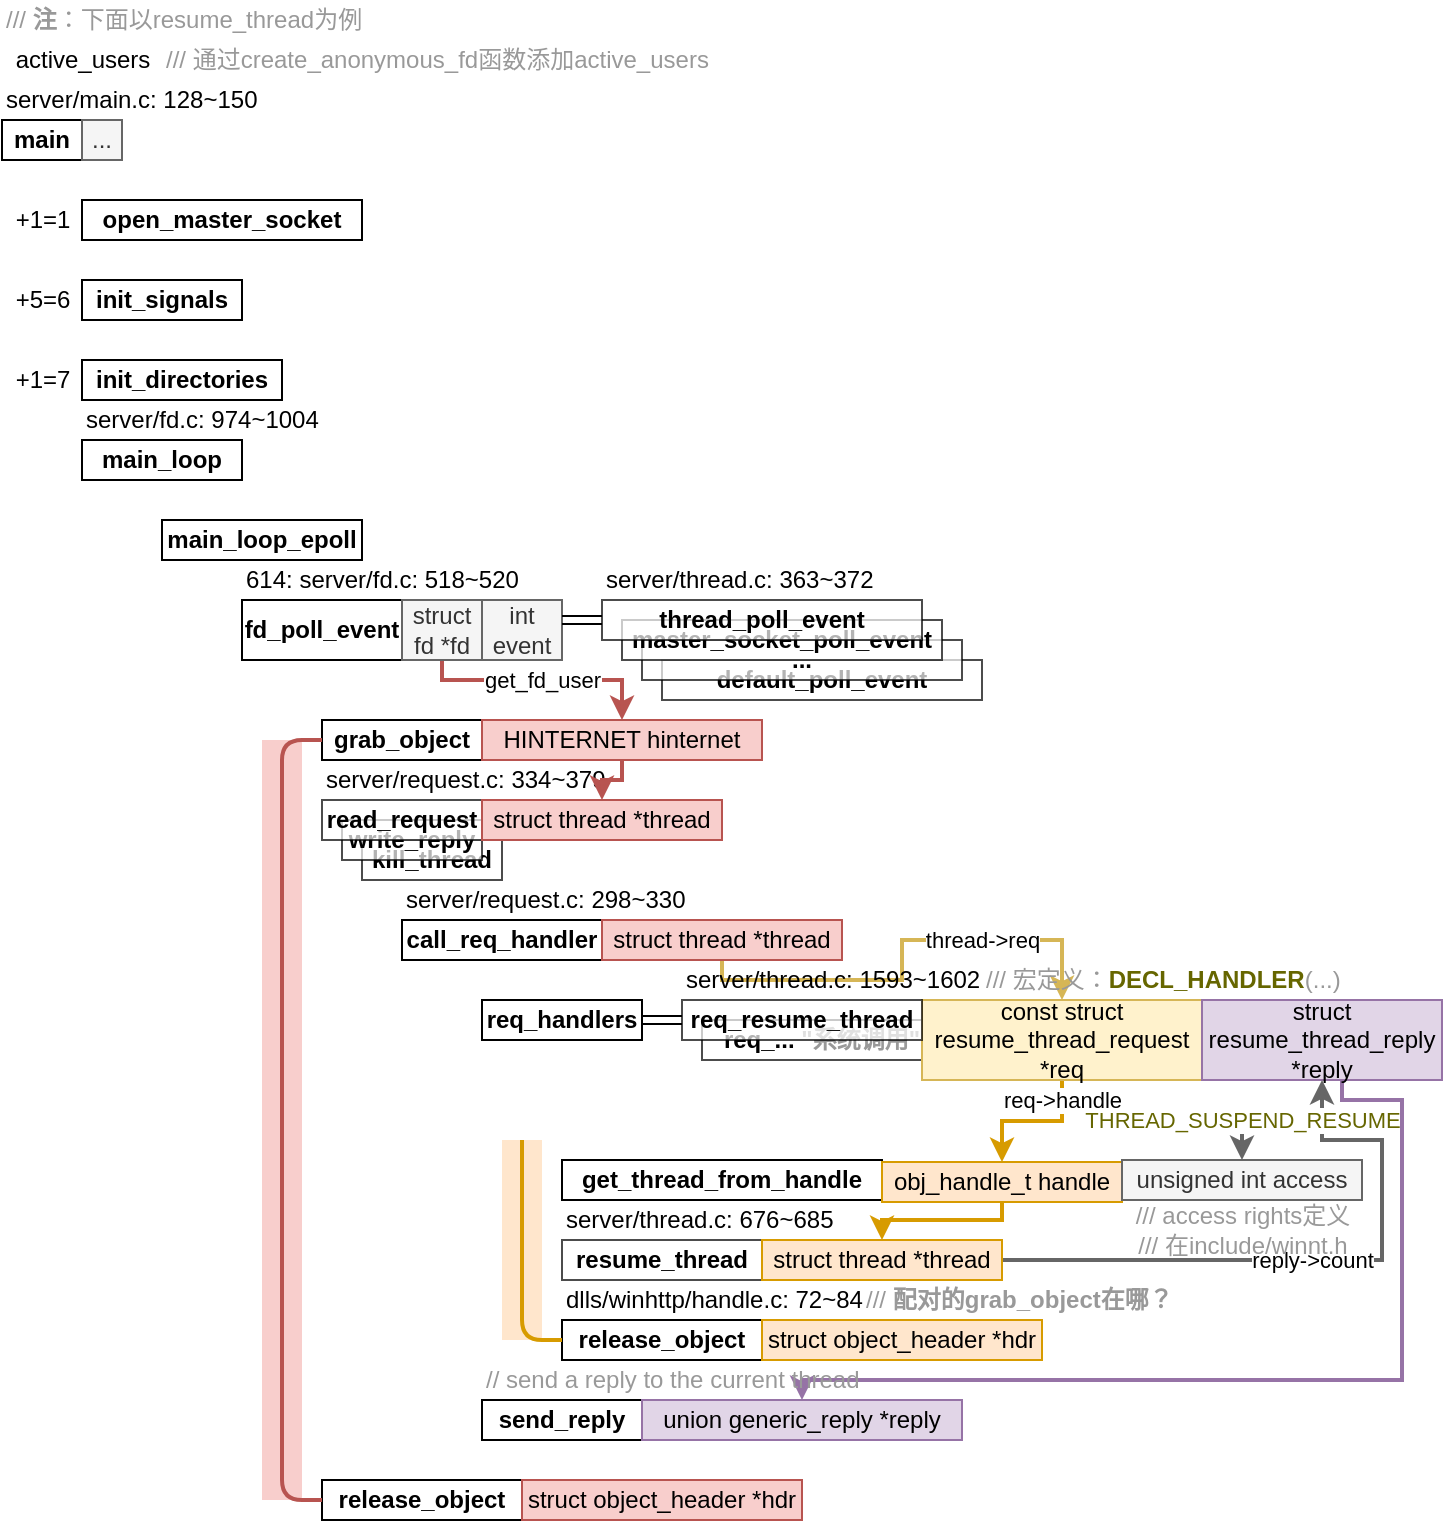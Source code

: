<mxfile compressed="false" version="13.3.9" type="device">
  <diagram id="fkVnVn1xPyHw2MavtRm3" name="Page-1">
    <mxGraphModel dx="1038" dy="636" grid="1" gridSize="10" guides="0" tooltips="1" connect="1" arrows="1" fold="1" page="1" pageScale="1" pageWidth="850" pageHeight="1100" math="0" shadow="0">
      <root>
        <mxCell id="0" />
        <mxCell id="1" parent="0" />
        <mxCell id="xN480OdZXHnMluRGSWJL-20" value="" style="rounded=0;whiteSpace=wrap;html=1;fillColor=#ffe6cc;strokeColor=none;" parent="1" vertex="1">
          <mxGeometry x="330" y="590" width="20" height="100" as="geometry" />
        </mxCell>
        <mxCell id="xN480OdZXHnMluRGSWJL-18" value="" style="rounded=0;whiteSpace=wrap;html=1;fillColor=#f8cecc;strokeColor=none;" parent="1" vertex="1">
          <mxGeometry x="210" y="390" width="20" height="380" as="geometry" />
        </mxCell>
        <mxCell id="Y8zdKUiwmG3KamVyQCTR-42" value="&lt;b&gt;req_... &lt;font color=&quot;#999999&quot;&gt;&quot;系统调用&quot;&lt;/font&gt;&lt;/b&gt;" style="rounded=0;whiteSpace=wrap;html=1;opacity=70;" parent="1" vertex="1">
          <mxGeometry x="430" y="530" width="120" height="20" as="geometry" />
        </mxCell>
        <mxCell id="Y8zdKUiwmG3KamVyQCTR-31" value="&lt;b&gt;kill_thread&lt;/b&gt;" style="rounded=0;whiteSpace=wrap;html=1;opacity=70;" parent="1" vertex="1">
          <mxGeometry x="260" y="440" width="70" height="20" as="geometry" />
        </mxCell>
        <mxCell id="Y8zdKUiwmG3KamVyQCTR-30" value="&lt;b&gt;write_reply&lt;/b&gt;" style="rounded=0;whiteSpace=wrap;html=1;opacity=70;" parent="1" vertex="1">
          <mxGeometry x="250" y="430" width="70" height="20" as="geometry" />
        </mxCell>
        <mxCell id="Y8zdKUiwmG3KamVyQCTR-14" value="&lt;b&gt;default_poll_event&lt;/b&gt;" style="rounded=0;whiteSpace=wrap;html=1;opacity=70;" parent="1" vertex="1">
          <mxGeometry x="410" y="350" width="160" height="20" as="geometry" />
        </mxCell>
        <mxCell id="Y8zdKUiwmG3KamVyQCTR-13" value="&lt;b&gt;...&lt;/b&gt;" style="rounded=0;whiteSpace=wrap;html=1;opacity=70;" parent="1" vertex="1">
          <mxGeometry x="400" y="340" width="160" height="20" as="geometry" />
        </mxCell>
        <mxCell id="Y8zdKUiwmG3KamVyQCTR-11" value="&lt;b&gt;master_socket_poll_event&lt;/b&gt;" style="rounded=0;whiteSpace=wrap;html=1;opacity=70;" parent="1" vertex="1">
          <mxGeometry x="390" y="330" width="160" height="20" as="geometry" />
        </mxCell>
        <mxCell id="fbFOF_iKEo_lU_TJ5qOy-1" value="&lt;b&gt;main&lt;/b&gt;" style="rounded=0;whiteSpace=wrap;html=1;" parent="1" vertex="1">
          <mxGeometry x="80" y="80" width="40" height="20" as="geometry" />
        </mxCell>
        <mxCell id="fbFOF_iKEo_lU_TJ5qOy-5" value="..." style="rounded=0;whiteSpace=wrap;html=1;fillColor=#f5f5f5;strokeColor=#666666;fontColor=#333333;" parent="1" vertex="1">
          <mxGeometry x="120" y="80" width="20" height="20" as="geometry" />
        </mxCell>
        <mxCell id="fbFOF_iKEo_lU_TJ5qOy-6" value="&lt;b&gt;open_master_socket&lt;/b&gt;" style="rounded=0;whiteSpace=wrap;html=1;" parent="1" vertex="1">
          <mxGeometry x="120" y="120" width="140" height="20" as="geometry" />
        </mxCell>
        <mxCell id="fbFOF_iKEo_lU_TJ5qOy-7" value="+1=1" style="text;html=1;align=center;verticalAlign=middle;resizable=0;points=[];autosize=1;" parent="1" vertex="1">
          <mxGeometry x="80" y="120" width="40" height="20" as="geometry" />
        </mxCell>
        <mxCell id="fbFOF_iKEo_lU_TJ5qOy-8" value="&lt;b&gt;init_signals&lt;/b&gt;" style="rounded=0;whiteSpace=wrap;html=1;" parent="1" vertex="1">
          <mxGeometry x="120" y="160" width="80" height="20" as="geometry" />
        </mxCell>
        <mxCell id="fbFOF_iKEo_lU_TJ5qOy-9" value="+5=6" style="text;html=1;align=center;verticalAlign=middle;resizable=0;points=[];autosize=1;" parent="1" vertex="1">
          <mxGeometry x="80" y="160" width="40" height="20" as="geometry" />
        </mxCell>
        <mxCell id="fbFOF_iKEo_lU_TJ5qOy-10" value="&lt;b&gt;init_directories&lt;/b&gt;" style="rounded=0;whiteSpace=wrap;html=1;" parent="1" vertex="1">
          <mxGeometry x="120" y="200" width="100" height="20" as="geometry" />
        </mxCell>
        <mxCell id="fbFOF_iKEo_lU_TJ5qOy-11" value="+1=7" style="text;html=1;align=center;verticalAlign=middle;resizable=0;points=[];autosize=1;" parent="1" vertex="1">
          <mxGeometry x="80" y="200" width="40" height="20" as="geometry" />
        </mxCell>
        <mxCell id="fbFOF_iKEo_lU_TJ5qOy-12" value="active_users" style="text;html=1;align=center;verticalAlign=middle;resizable=0;points=[];autosize=1;" parent="1" vertex="1">
          <mxGeometry x="80" y="40" width="80" height="20" as="geometry" />
        </mxCell>
        <mxCell id="Y8zdKUiwmG3KamVyQCTR-1" value="&lt;font color=&quot;#999999&quot;&gt;/// 通过create_anonymous_fd函数添加active_users&lt;/font&gt;" style="text;html=1;align=left;verticalAlign=middle;resizable=0;points=[];autosize=1;" parent="1" vertex="1">
          <mxGeometry x="160" y="40" width="290" height="20" as="geometry" />
        </mxCell>
        <mxCell id="Y8zdKUiwmG3KamVyQCTR-2" value="&lt;b&gt;main_loop&lt;/b&gt;" style="rounded=0;whiteSpace=wrap;html=1;" parent="1" vertex="1">
          <mxGeometry x="120" y="240" width="80" height="20" as="geometry" />
        </mxCell>
        <mxCell id="Y8zdKUiwmG3KamVyQCTR-3" value="server/fd.c: 974~1004" style="text;html=1;align=left;verticalAlign=middle;resizable=0;points=[];autosize=1;" parent="1" vertex="1">
          <mxGeometry x="120" y="220" width="130" height="20" as="geometry" />
        </mxCell>
        <mxCell id="Y8zdKUiwmG3KamVyQCTR-4" value="server/main.c: 128~150" style="text;html=1;align=left;verticalAlign=middle;resizable=0;points=[];autosize=1;" parent="1" vertex="1">
          <mxGeometry x="80" y="60" width="140" height="20" as="geometry" />
        </mxCell>
        <mxCell id="Y8zdKUiwmG3KamVyQCTR-5" value="&lt;b&gt;main_loop_epoll&lt;/b&gt;" style="rounded=0;whiteSpace=wrap;html=1;" parent="1" vertex="1">
          <mxGeometry x="160" y="280" width="100" height="20" as="geometry" />
        </mxCell>
        <mxCell id="Y8zdKUiwmG3KamVyQCTR-6" value="&lt;b&gt;fd_poll_event&lt;/b&gt;" style="rounded=0;whiteSpace=wrap;html=1;" parent="1" vertex="1">
          <mxGeometry x="200" y="320" width="80" height="30" as="geometry" />
        </mxCell>
        <mxCell id="Y8zdKUiwmG3KamVyQCTR-7" value="614: server/fd.c: 518~520" style="text;html=1;align=left;verticalAlign=middle;resizable=0;points=[];autosize=1;" parent="1" vertex="1">
          <mxGeometry x="200" y="300" width="150" height="20" as="geometry" />
        </mxCell>
        <mxCell id="Y8zdKUiwmG3KamVyQCTR-24" value="get_fd_user" style="edgeStyle=orthogonalEdgeStyle;rounded=0;orthogonalLoop=1;jettySize=auto;html=1;strokeWidth=2;fillColor=#f8cecc;strokeColor=#b85450;entryX=0.5;entryY=0;entryDx=0;entryDy=0;" parent="1" source="Y8zdKUiwmG3KamVyQCTR-8" target="Y8zdKUiwmG3KamVyQCTR-26" edge="1">
          <mxGeometry relative="1" as="geometry">
            <Array as="points">
              <mxPoint x="300" y="360" />
              <mxPoint x="390" y="360" />
            </Array>
          </mxGeometry>
        </mxCell>
        <mxCell id="Y8zdKUiwmG3KamVyQCTR-8" value="struct fd *fd" style="rounded=0;whiteSpace=wrap;html=1;fillColor=#f5f5f5;strokeColor=#666666;fontColor=#333333;" parent="1" vertex="1">
          <mxGeometry x="280" y="320" width="40" height="30" as="geometry" />
        </mxCell>
        <mxCell id="Y8zdKUiwmG3KamVyQCTR-9" value="int event" style="rounded=0;whiteSpace=wrap;html=1;fillColor=#f5f5f5;strokeColor=#666666;fontColor=#333333;" parent="1" vertex="1">
          <mxGeometry x="320" y="320" width="40" height="30" as="geometry" />
        </mxCell>
        <mxCell id="Y8zdKUiwmG3KamVyQCTR-10" value="&lt;b&gt;thread_poll_event&lt;/b&gt;" style="rounded=0;whiteSpace=wrap;html=1;opacity=70;" parent="1" vertex="1">
          <mxGeometry x="380" y="320" width="160" height="20" as="geometry" />
        </mxCell>
        <mxCell id="Y8zdKUiwmG3KamVyQCTR-16" value="" style="shape=link;html=1;" parent="1" target="Y8zdKUiwmG3KamVyQCTR-10" edge="1">
          <mxGeometry width="100" relative="1" as="geometry">
            <mxPoint x="360" y="330" as="sourcePoint" />
            <mxPoint x="350" y="380" as="targetPoint" />
          </mxGeometry>
        </mxCell>
        <mxCell id="Y8zdKUiwmG3KamVyQCTR-18" value="&lt;font color=&quot;#999999&quot;&gt;/// &lt;b&gt;注&lt;/b&gt;：下面以resume_thread为例&lt;/font&gt;" style="text;html=1;align=left;verticalAlign=middle;resizable=0;points=[];autosize=1;" parent="1" vertex="1">
          <mxGeometry x="80" y="20" width="190" height="20" as="geometry" />
        </mxCell>
        <mxCell id="Y8zdKUiwmG3KamVyQCTR-20" value="server/thread.c: 363~372" style="text;html=1;align=left;verticalAlign=middle;resizable=0;points=[];autosize=1;" parent="1" vertex="1">
          <mxGeometry x="380" y="300" width="150" height="20" as="geometry" />
        </mxCell>
        <mxCell id="Y8zdKUiwmG3KamVyQCTR-21" value="&lt;b&gt;read_request&lt;/b&gt;" style="rounded=0;whiteSpace=wrap;html=1;opacity=70;" parent="1" vertex="1">
          <mxGeometry x="240" y="420" width="80" height="20" as="geometry" />
        </mxCell>
        <mxCell id="Y8zdKUiwmG3KamVyQCTR-22" value="server/request.c: 334~379" style="text;html=1;align=left;verticalAlign=middle;resizable=0;points=[];autosize=1;" parent="1" vertex="1">
          <mxGeometry x="240" y="400" width="160" height="20" as="geometry" />
        </mxCell>
        <mxCell id="Y8zdKUiwmG3KamVyQCTR-23" value="struct thread *thread" style="rounded=0;whiteSpace=wrap;html=1;fillColor=#f8cecc;strokeColor=#b85450;" parent="1" vertex="1">
          <mxGeometry x="320" y="420" width="120" height="20" as="geometry" />
        </mxCell>
        <mxCell id="Y8zdKUiwmG3KamVyQCTR-25" value="&lt;b&gt;grab_object&lt;/b&gt;" style="rounded=0;whiteSpace=wrap;html=1;" parent="1" vertex="1">
          <mxGeometry x="240" y="380" width="80" height="20" as="geometry" />
        </mxCell>
        <mxCell id="Y8zdKUiwmG3KamVyQCTR-33" style="edgeStyle=orthogonalEdgeStyle;rounded=0;orthogonalLoop=1;jettySize=auto;html=1;strokeWidth=2;fillColor=#f8cecc;strokeColor=#b85450;" parent="1" source="Y8zdKUiwmG3KamVyQCTR-26" target="Y8zdKUiwmG3KamVyQCTR-23" edge="1">
          <mxGeometry relative="1" as="geometry">
            <Array as="points">
              <mxPoint x="390" y="410" />
              <mxPoint x="380" y="410" />
            </Array>
          </mxGeometry>
        </mxCell>
        <mxCell id="Y8zdKUiwmG3KamVyQCTR-26" value="HINTERNET hinternet" style="rounded=0;whiteSpace=wrap;html=1;fillColor=#f8cecc;strokeColor=#b85450;" parent="1" vertex="1">
          <mxGeometry x="320" y="380" width="140" height="20" as="geometry" />
        </mxCell>
        <mxCell id="Y8zdKUiwmG3KamVyQCTR-28" value="&lt;b&gt;release_object&lt;/b&gt;" style="rounded=0;whiteSpace=wrap;html=1;" parent="1" vertex="1">
          <mxGeometry x="240" y="760" width="100" height="20" as="geometry" />
        </mxCell>
        <mxCell id="Y8zdKUiwmG3KamVyQCTR-32" value="&lt;b&gt;call_req_handler&lt;/b&gt;" style="rounded=0;whiteSpace=wrap;html=1;" parent="1" vertex="1">
          <mxGeometry x="280" y="480" width="100" height="20" as="geometry" />
        </mxCell>
        <mxCell id="xN480OdZXHnMluRGSWJL-22" value="thread-&amp;gt;req" style="edgeStyle=orthogonalEdgeStyle;rounded=0;orthogonalLoop=1;jettySize=auto;html=1;strokeWidth=2;fillColor=#fff2cc;strokeColor=#d6b656;" parent="1" source="Y8zdKUiwmG3KamVyQCTR-35" target="Y8zdKUiwmG3KamVyQCTR-38" edge="1">
          <mxGeometry x="0.391" relative="1" as="geometry">
            <Array as="points">
              <mxPoint x="440" y="510" />
              <mxPoint x="530" y="510" />
              <mxPoint x="530" y="490" />
              <mxPoint x="610" y="490" />
            </Array>
            <mxPoint as="offset" />
          </mxGeometry>
        </mxCell>
        <mxCell id="Y8zdKUiwmG3KamVyQCTR-35" value="struct thread *thread" style="rounded=0;whiteSpace=wrap;html=1;fillColor=#f8cecc;strokeColor=#b85450;" parent="1" vertex="1">
          <mxGeometry x="380" y="480" width="120" height="20" as="geometry" />
        </mxCell>
        <mxCell id="Y8zdKUiwmG3KamVyQCTR-36" value="server/request.c: 298~330" style="text;html=1;align=left;verticalAlign=middle;resizable=0;points=[];autosize=1;" parent="1" vertex="1">
          <mxGeometry x="280" y="460" width="160" height="20" as="geometry" />
        </mxCell>
        <mxCell id="Y8zdKUiwmG3KamVyQCTR-37" value="&lt;b&gt;req_handlers&lt;/b&gt;" style="rounded=0;whiteSpace=wrap;html=1;" parent="1" vertex="1">
          <mxGeometry x="320" y="520" width="80" height="20" as="geometry" />
        </mxCell>
        <mxCell id="xN480OdZXHnMluRGSWJL-9" value="req-&amp;gt;handle" style="edgeStyle=orthogonalEdgeStyle;rounded=0;orthogonalLoop=1;jettySize=auto;html=1;strokeWidth=2;fillColor=#ffe6cc;strokeColor=#d79b00;" parent="1" source="Y8zdKUiwmG3KamVyQCTR-38" target="xN480OdZXHnMluRGSWJL-5" edge="1">
          <mxGeometry x="-0.714" relative="1" as="geometry">
            <mxPoint as="offset" />
          </mxGeometry>
        </mxCell>
        <mxCell id="Y8zdKUiwmG3KamVyQCTR-38" value="const struct resume_thread_request *req" style="rounded=0;whiteSpace=wrap;html=1;fillColor=#fff2cc;strokeColor=#d6b656;" parent="1" vertex="1">
          <mxGeometry x="540" y="520" width="140" height="40" as="geometry" />
        </mxCell>
        <mxCell id="xN480OdZXHnMluRGSWJL-23" style="edgeStyle=orthogonalEdgeStyle;rounded=0;orthogonalLoop=1;jettySize=auto;html=1;strokeWidth=2;fillColor=#e1d5e7;strokeColor=#9673a6;" parent="1" source="Y8zdKUiwmG3KamVyQCTR-39" target="xN480OdZXHnMluRGSWJL-2" edge="1">
          <mxGeometry relative="1" as="geometry">
            <Array as="points">
              <mxPoint x="750" y="570" />
              <mxPoint x="780" y="570" />
              <mxPoint x="780" y="710" />
              <mxPoint x="480" y="710" />
            </Array>
          </mxGeometry>
        </mxCell>
        <mxCell id="Y8zdKUiwmG3KamVyQCTR-39" value="struct resume_thread_reply *reply" style="rounded=0;whiteSpace=wrap;html=1;fillColor=#e1d5e7;strokeColor=#9673a6;" parent="1" vertex="1">
          <mxGeometry x="680" y="520" width="120" height="40" as="geometry" />
        </mxCell>
        <mxCell id="Y8zdKUiwmG3KamVyQCTR-40" value="&lt;b&gt;req_resume_thread&lt;/b&gt;" style="rounded=0;whiteSpace=wrap;html=1;opacity=70;" parent="1" vertex="1">
          <mxGeometry x="420" y="520" width="120" height="20" as="geometry" />
        </mxCell>
        <mxCell id="Y8zdKUiwmG3KamVyQCTR-43" value="" style="shape=link;html=1;strokeWidth=1;" parent="1" source="Y8zdKUiwmG3KamVyQCTR-37" target="Y8zdKUiwmG3KamVyQCTR-40" edge="1">
          <mxGeometry width="100" relative="1" as="geometry">
            <mxPoint x="380" y="550" as="sourcePoint" />
            <mxPoint x="300" y="540" as="targetPoint" />
          </mxGeometry>
        </mxCell>
        <mxCell id="Y8zdKUiwmG3KamVyQCTR-44" value="&lt;b&gt;resume_thread&lt;/b&gt;" style="rounded=0;whiteSpace=wrap;html=1;opacity=70;" parent="1" vertex="1">
          <mxGeometry x="360" y="640" width="100" height="20" as="geometry" />
        </mxCell>
        <mxCell id="xN480OdZXHnMluRGSWJL-21" value="reply-&amp;gt;count" style="edgeStyle=orthogonalEdgeStyle;rounded=0;orthogonalLoop=1;jettySize=auto;html=1;strokeWidth=2;fillColor=#f5f5f5;strokeColor=#666666;" parent="1" source="Y8zdKUiwmG3KamVyQCTR-45" target="Y8zdKUiwmG3KamVyQCTR-39" edge="1">
          <mxGeometry relative="1" as="geometry">
            <Array as="points">
              <mxPoint x="770" y="650" />
              <mxPoint x="770" y="590" />
              <mxPoint x="740" y="590" />
            </Array>
          </mxGeometry>
        </mxCell>
        <mxCell id="Y8zdKUiwmG3KamVyQCTR-45" value="struct thread *thread" style="rounded=0;whiteSpace=wrap;html=1;fillColor=#ffe6cc;strokeColor=#d79b00;" parent="1" vertex="1">
          <mxGeometry x="460" y="640" width="120" height="20" as="geometry" />
        </mxCell>
        <mxCell id="Y8zdKUiwmG3KamVyQCTR-46" value="server/thread.c: 676~685" style="text;html=1;align=left;verticalAlign=middle;resizable=0;points=[];autosize=1;" parent="1" vertex="1">
          <mxGeometry x="360" y="620" width="150" height="20" as="geometry" />
        </mxCell>
        <mxCell id="Y8zdKUiwmG3KamVyQCTR-47" value="server/thread.c: 1593~1602" style="text;html=1;align=left;verticalAlign=middle;resizable=0;points=[];autosize=1;" parent="1" vertex="1">
          <mxGeometry x="420" y="500" width="160" height="20" as="geometry" />
        </mxCell>
        <mxCell id="Y8zdKUiwmG3KamVyQCTR-48" value="&lt;font color=&quot;#999999&quot;&gt;/// 宏定义：&lt;/font&gt;&lt;font color=&quot;#666600&quot;&gt;&lt;b&gt;DECL_HANDLER&lt;/b&gt;&lt;/font&gt;&lt;font color=&quot;#999999&quot;&gt;(...)&lt;/font&gt;" style="text;html=1;align=left;verticalAlign=middle;resizable=0;points=[];autosize=1;" parent="1" vertex="1">
          <mxGeometry x="570" y="500" width="190" height="20" as="geometry" />
        </mxCell>
        <mxCell id="xN480OdZXHnMluRGSWJL-1" value="&lt;b&gt;send_reply&lt;/b&gt;" style="rounded=0;whiteSpace=wrap;html=1;" parent="1" vertex="1">
          <mxGeometry x="320" y="720" width="80" height="20" as="geometry" />
        </mxCell>
        <mxCell id="xN480OdZXHnMluRGSWJL-2" value="union generic_reply *reply" style="rounded=0;whiteSpace=wrap;html=1;fillColor=#e1d5e7;strokeColor=#9673a6;" parent="1" vertex="1">
          <mxGeometry x="400" y="720" width="160" height="20" as="geometry" />
        </mxCell>
        <mxCell id="xN480OdZXHnMluRGSWJL-3" value="&lt;font color=&quot;#999999&quot;&gt;//&amp;nbsp;send a reply to the current thread&lt;/font&gt;" style="text;html=1;align=left;verticalAlign=middle;resizable=0;points=[];autosize=1;" parent="1" vertex="1">
          <mxGeometry x="320" y="700" width="200" height="20" as="geometry" />
        </mxCell>
        <mxCell id="xN480OdZXHnMluRGSWJL-4" value="&lt;b&gt;get_thread_from_handle&lt;/b&gt;" style="rounded=0;whiteSpace=wrap;html=1;" parent="1" vertex="1">
          <mxGeometry x="360" y="600" width="160" height="20" as="geometry" />
        </mxCell>
        <mxCell id="xN480OdZXHnMluRGSWJL-10" style="edgeStyle=orthogonalEdgeStyle;rounded=0;orthogonalLoop=1;jettySize=auto;html=1;strokeWidth=2;fillColor=#ffe6cc;strokeColor=#d79b00;" parent="1" source="xN480OdZXHnMluRGSWJL-5" target="Y8zdKUiwmG3KamVyQCTR-45" edge="1">
          <mxGeometry relative="1" as="geometry">
            <Array as="points">
              <mxPoint x="580" y="630" />
              <mxPoint x="520" y="630" />
            </Array>
          </mxGeometry>
        </mxCell>
        <mxCell id="xN480OdZXHnMluRGSWJL-5" value="obj_handle_t handle" style="rounded=0;whiteSpace=wrap;html=1;fillColor=#ffe6cc;strokeColor=#d79b00;" parent="1" vertex="1">
          <mxGeometry x="520" y="601" width="120" height="20" as="geometry" />
        </mxCell>
        <mxCell id="xN480OdZXHnMluRGSWJL-6" value="unsigned int access" style="rounded=0;whiteSpace=wrap;html=1;fillColor=#f5f5f5;strokeColor=#666666;fontColor=#333333;" parent="1" vertex="1">
          <mxGeometry x="640" y="600" width="120" height="20" as="geometry" />
        </mxCell>
        <mxCell id="xN480OdZXHnMluRGSWJL-7" value="&lt;font color=&quot;#999999&quot;&gt;/// access rights定义&lt;br&gt;/// 在include/winnt.h&lt;/font&gt;" style="text;html=1;align=center;verticalAlign=middle;resizable=0;points=[];autosize=1;" parent="1" vertex="1">
          <mxGeometry x="640" y="620" width="120" height="30" as="geometry" />
        </mxCell>
        <mxCell id="xN480OdZXHnMluRGSWJL-8" value="&lt;font color=&quot;#666600&quot;&gt;THREAD_SUSPEND_RESUME&lt;/font&gt;" style="endArrow=classic;html=1;strokeWidth=2;fillColor=#f5f5f5;strokeColor=#666666;" parent="1" target="xN480OdZXHnMluRGSWJL-6" edge="1">
          <mxGeometry x="-1" width="50" height="50" relative="1" as="geometry">
            <mxPoint x="700" y="580" as="sourcePoint" />
            <mxPoint x="690" y="700" as="targetPoint" />
            <mxPoint as="offset" />
          </mxGeometry>
        </mxCell>
        <mxCell id="xN480OdZXHnMluRGSWJL-11" value="&lt;b&gt;release_object&lt;/b&gt;" style="rounded=0;whiteSpace=wrap;html=1;" parent="1" vertex="1">
          <mxGeometry x="360" y="680" width="100" height="20" as="geometry" />
        </mxCell>
        <mxCell id="xN480OdZXHnMluRGSWJL-13" value="struct object_header *hdr" style="rounded=0;whiteSpace=wrap;html=1;fillColor=#ffe6cc;strokeColor=#d79b00;" parent="1" vertex="1">
          <mxGeometry x="460" y="680" width="140" height="20" as="geometry" />
        </mxCell>
        <mxCell id="xN480OdZXHnMluRGSWJL-14" value="dlls/winhttp/handle.c: 72~84" style="text;html=1;align=left;verticalAlign=middle;resizable=0;points=[];autosize=1;" parent="1" vertex="1">
          <mxGeometry x="360" y="660" width="160" height="20" as="geometry" />
        </mxCell>
        <mxCell id="xN480OdZXHnMluRGSWJL-15" value="&lt;font color=&quot;#999999&quot;&gt;///&amp;nbsp;&lt;/font&gt;&lt;b&gt;&lt;span style=&quot;color: rgb(153 , 153 , 153)&quot;&gt;配对的&lt;/span&gt;&lt;font color=&quot;#999999&quot;&gt;grab_object在哪？&lt;/font&gt;&lt;/b&gt;" style="text;html=1;align=left;verticalAlign=middle;resizable=0;points=[];autosize=1;" parent="1" vertex="1">
          <mxGeometry x="510" y="660" width="170" height="20" as="geometry" />
        </mxCell>
        <mxCell id="xN480OdZXHnMluRGSWJL-16" value="struct object_header *hdr" style="rounded=0;whiteSpace=wrap;html=1;fillColor=#f8cecc;strokeColor=#b85450;" parent="1" vertex="1">
          <mxGeometry x="340" y="760" width="140" height="20" as="geometry" />
        </mxCell>
        <mxCell id="xN480OdZXHnMluRGSWJL-17" value="" style="endArrow=none;html=1;strokeWidth=2;fillColor=#f8cecc;strokeColor=#b85450;" parent="1" source="Y8zdKUiwmG3KamVyQCTR-28" target="Y8zdKUiwmG3KamVyQCTR-25" edge="1">
          <mxGeometry width="50" height="50" relative="1" as="geometry">
            <mxPoint x="100" y="590" as="sourcePoint" />
            <mxPoint x="150" y="540" as="targetPoint" />
            <Array as="points">
              <mxPoint x="220" y="770" />
              <mxPoint x="220" y="390" />
            </Array>
          </mxGeometry>
        </mxCell>
        <mxCell id="xN480OdZXHnMluRGSWJL-19" value="" style="endArrow=none;html=1;strokeWidth=2;fillColor=#ffe6cc;strokeColor=#d79b00;" parent="1" source="xN480OdZXHnMluRGSWJL-11" edge="1">
          <mxGeometry width="50" height="50" relative="1" as="geometry">
            <mxPoint x="280" y="640" as="sourcePoint" />
            <mxPoint x="340" y="590" as="targetPoint" />
            <Array as="points">
              <mxPoint x="340" y="690" />
            </Array>
          </mxGeometry>
        </mxCell>
      </root>
    </mxGraphModel>
  </diagram>
</mxfile>
